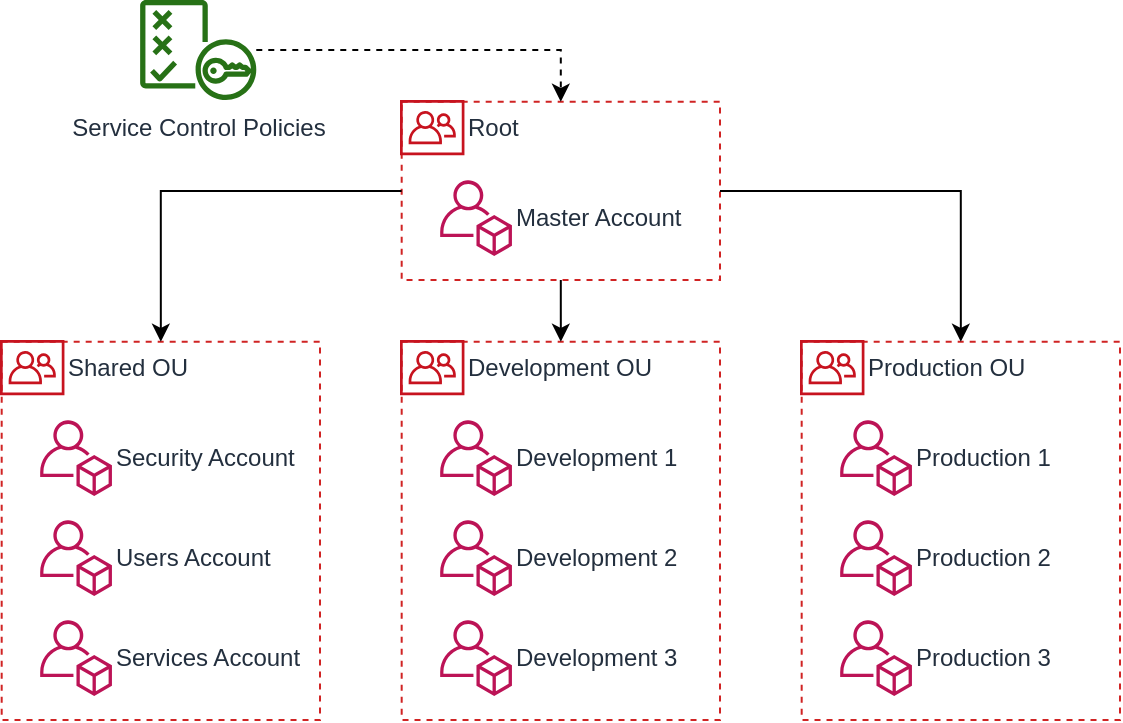 <mxfile version="12.4.2" type="device" pages="1"><diagram id="738souDxIs0EgxYUXimF" name="Page-1"><mxGraphModel dx="1058" dy="784" grid="1" gridSize="10" guides="1" tooltips="1" connect="1" arrows="1" fold="1" page="1" pageScale="1" pageWidth="827" pageHeight="1169" math="0" shadow="0"><root><mxCell id="0"/><mxCell id="1" parent="0"/><mxCell id="E6sshmU5EMfmFHQDnfiJ-13" value="" style="group" vertex="1" connectable="0" parent="1"><mxGeometry x="120" y="240" width="160" height="190" as="geometry"/></mxCell><mxCell id="E6sshmU5EMfmFHQDnfiJ-14" value="" style="fillColor=none;strokeColor=#D02323;dashed=1;verticalAlign=top;fontStyle=0;fontColor=#D02323;" vertex="1" parent="E6sshmU5EMfmFHQDnfiJ-13"><mxGeometry x="0.838" y="0.9" width="159.162" height="189.1" as="geometry"/></mxCell><mxCell id="E6sshmU5EMfmFHQDnfiJ-15" value="Shared OU" style="outlineConnect=0;fontColor=#232F3E;gradientColor=none;fillColor=#C7131F;strokeColor=none;dashed=0;verticalLabelPosition=middle;verticalAlign=middle;align=left;html=1;fontSize=12;fontStyle=0;aspect=fixed;pointerEvents=1;shape=mxgraph.aws4.organizations_organizational_unit;labelBackgroundColor=none;labelPosition=right;" vertex="1" parent="E6sshmU5EMfmFHQDnfiJ-13"><mxGeometry width="32.227" height="27.68" as="geometry"/></mxCell><mxCell id="E6sshmU5EMfmFHQDnfiJ-32" value="Security Account" style="outlineConnect=0;fontColor=#232F3E;gradientColor=none;fillColor=#BC1356;strokeColor=none;dashed=0;verticalLabelPosition=middle;verticalAlign=middle;align=left;html=1;fontSize=12;fontStyle=0;aspect=fixed;pointerEvents=1;shape=mxgraph.aws4.organizations_account;labelBackgroundColor=none;labelPosition=right;" vertex="1" parent="E6sshmU5EMfmFHQDnfiJ-13"><mxGeometry x="20" y="40" width="36.05" height="38" as="geometry"/></mxCell><mxCell id="E6sshmU5EMfmFHQDnfiJ-33" value="Users Account" style="outlineConnect=0;fontColor=#232F3E;gradientColor=none;fillColor=#BC1356;strokeColor=none;dashed=0;verticalLabelPosition=middle;verticalAlign=middle;align=left;html=1;fontSize=12;fontStyle=0;aspect=fixed;pointerEvents=1;shape=mxgraph.aws4.organizations_account;labelBackgroundColor=none;labelPosition=right;" vertex="1" parent="E6sshmU5EMfmFHQDnfiJ-13"><mxGeometry x="20" y="90" width="36.05" height="38" as="geometry"/></mxCell><mxCell id="E6sshmU5EMfmFHQDnfiJ-34" value="Services Account" style="outlineConnect=0;fontColor=#232F3E;gradientColor=none;fillColor=#BC1356;strokeColor=none;dashed=0;verticalLabelPosition=middle;verticalAlign=middle;align=left;html=1;fontSize=12;fontStyle=0;aspect=fixed;pointerEvents=1;shape=mxgraph.aws4.organizations_account;labelBackgroundColor=none;labelPosition=right;" vertex="1" parent="E6sshmU5EMfmFHQDnfiJ-13"><mxGeometry x="20" y="140" width="36.05" height="38" as="geometry"/></mxCell><mxCell id="E6sshmU5EMfmFHQDnfiJ-16" value="" style="group" vertex="1" connectable="0" parent="1"><mxGeometry x="320" y="240" width="160" height="190" as="geometry"/></mxCell><mxCell id="E6sshmU5EMfmFHQDnfiJ-17" value="" style="fillColor=none;strokeColor=#D02323;dashed=1;verticalAlign=top;fontStyle=0;fontColor=#D02323;" vertex="1" parent="E6sshmU5EMfmFHQDnfiJ-16"><mxGeometry x="0.838" y="0.9" width="159.162" height="189.1" as="geometry"/></mxCell><mxCell id="E6sshmU5EMfmFHQDnfiJ-18" value="Development OU" style="outlineConnect=0;fontColor=#232F3E;gradientColor=none;fillColor=#C7131F;strokeColor=none;dashed=0;verticalLabelPosition=middle;verticalAlign=middle;align=left;html=1;fontSize=12;fontStyle=0;aspect=fixed;pointerEvents=1;shape=mxgraph.aws4.organizations_organizational_unit;labelBackgroundColor=none;labelPosition=right;" vertex="1" parent="E6sshmU5EMfmFHQDnfiJ-16"><mxGeometry width="32.227" height="27.68" as="geometry"/></mxCell><mxCell id="E6sshmU5EMfmFHQDnfiJ-37" value="Development 1" style="outlineConnect=0;fontColor=#232F3E;gradientColor=none;fillColor=#BC1356;strokeColor=none;dashed=0;verticalLabelPosition=middle;verticalAlign=middle;align=left;html=1;fontSize=12;fontStyle=0;aspect=fixed;pointerEvents=1;shape=mxgraph.aws4.organizations_account;labelBackgroundColor=none;labelPosition=right;" vertex="1" parent="E6sshmU5EMfmFHQDnfiJ-16"><mxGeometry x="20" y="40" width="36.05" height="38" as="geometry"/></mxCell><mxCell id="E6sshmU5EMfmFHQDnfiJ-38" value="Development 2" style="outlineConnect=0;fontColor=#232F3E;gradientColor=none;fillColor=#BC1356;strokeColor=none;dashed=0;verticalLabelPosition=middle;verticalAlign=middle;align=left;html=1;fontSize=12;fontStyle=0;aspect=fixed;pointerEvents=1;shape=mxgraph.aws4.organizations_account;labelBackgroundColor=none;labelPosition=right;" vertex="1" parent="E6sshmU5EMfmFHQDnfiJ-16"><mxGeometry x="20" y="90" width="36.05" height="38" as="geometry"/></mxCell><mxCell id="E6sshmU5EMfmFHQDnfiJ-39" value="Development 3" style="outlineConnect=0;fontColor=#232F3E;gradientColor=none;fillColor=#BC1356;strokeColor=none;dashed=0;verticalLabelPosition=middle;verticalAlign=middle;align=left;html=1;fontSize=12;fontStyle=0;aspect=fixed;pointerEvents=1;shape=mxgraph.aws4.organizations_account;labelBackgroundColor=none;labelPosition=right;" vertex="1" parent="E6sshmU5EMfmFHQDnfiJ-16"><mxGeometry x="20" y="140" width="36.05" height="38" as="geometry"/></mxCell><mxCell id="E6sshmU5EMfmFHQDnfiJ-19" value="" style="group" vertex="1" connectable="0" parent="1"><mxGeometry x="520" y="240" width="160" height="190" as="geometry"/></mxCell><mxCell id="E6sshmU5EMfmFHQDnfiJ-20" value="" style="fillColor=none;strokeColor=#D02323;dashed=1;verticalAlign=top;fontStyle=0;fontColor=#D02323;" vertex="1" parent="E6sshmU5EMfmFHQDnfiJ-19"><mxGeometry x="0.838" y="0.9" width="159.162" height="189.1" as="geometry"/></mxCell><mxCell id="E6sshmU5EMfmFHQDnfiJ-21" value="Production OU" style="outlineConnect=0;fontColor=#232F3E;gradientColor=none;fillColor=#C7131F;strokeColor=none;dashed=0;verticalLabelPosition=middle;verticalAlign=middle;align=left;html=1;fontSize=12;fontStyle=0;aspect=fixed;pointerEvents=1;shape=mxgraph.aws4.organizations_organizational_unit;labelBackgroundColor=none;labelPosition=right;" vertex="1" parent="E6sshmU5EMfmFHQDnfiJ-19"><mxGeometry width="32.227" height="27.68" as="geometry"/></mxCell><mxCell id="E6sshmU5EMfmFHQDnfiJ-41" value="Production 1" style="outlineConnect=0;fontColor=#232F3E;gradientColor=none;fillColor=#BC1356;strokeColor=none;dashed=0;verticalLabelPosition=middle;verticalAlign=middle;align=left;html=1;fontSize=12;fontStyle=0;aspect=fixed;pointerEvents=1;shape=mxgraph.aws4.organizations_account;labelBackgroundColor=none;labelPosition=right;" vertex="1" parent="E6sshmU5EMfmFHQDnfiJ-19"><mxGeometry x="20" y="40" width="36.05" height="38" as="geometry"/></mxCell><mxCell id="E6sshmU5EMfmFHQDnfiJ-42" value="Production 2" style="outlineConnect=0;fontColor=#232F3E;gradientColor=none;fillColor=#BC1356;strokeColor=none;dashed=0;verticalLabelPosition=middle;verticalAlign=middle;align=left;html=1;fontSize=12;fontStyle=0;aspect=fixed;pointerEvents=1;shape=mxgraph.aws4.organizations_account;labelBackgroundColor=none;labelPosition=right;" vertex="1" parent="E6sshmU5EMfmFHQDnfiJ-19"><mxGeometry x="20" y="90" width="36.05" height="38" as="geometry"/></mxCell><mxCell id="E6sshmU5EMfmFHQDnfiJ-43" value="Production 3" style="outlineConnect=0;fontColor=#232F3E;gradientColor=none;fillColor=#BC1356;strokeColor=none;dashed=0;verticalLabelPosition=middle;verticalAlign=middle;align=left;html=1;fontSize=12;fontStyle=0;aspect=fixed;pointerEvents=1;shape=mxgraph.aws4.organizations_account;labelBackgroundColor=none;labelPosition=right;" vertex="1" parent="E6sshmU5EMfmFHQDnfiJ-19"><mxGeometry x="20" y="140" width="36.05" height="38" as="geometry"/></mxCell><mxCell id="E6sshmU5EMfmFHQDnfiJ-25" value="" style="group" vertex="1" connectable="0" parent="1"><mxGeometry x="320" y="120" width="160" height="90" as="geometry"/></mxCell><mxCell id="E6sshmU5EMfmFHQDnfiJ-23" value="" style="fillColor=none;strokeColor=#D02323;dashed=1;verticalAlign=top;fontStyle=0;fontColor=#D02323;" vertex="1" parent="E6sshmU5EMfmFHQDnfiJ-25"><mxGeometry x="0.84" y="0.9" width="159.16" height="89.1" as="geometry"/></mxCell><mxCell id="E6sshmU5EMfmFHQDnfiJ-24" value="Root" style="outlineConnect=0;fontColor=#232F3E;gradientColor=none;fillColor=#C7131F;strokeColor=none;dashed=0;verticalLabelPosition=middle;verticalAlign=middle;align=left;html=1;fontSize=12;fontStyle=0;aspect=fixed;pointerEvents=1;shape=mxgraph.aws4.organizations_organizational_unit;labelBackgroundColor=none;labelPosition=right;" vertex="1" parent="E6sshmU5EMfmFHQDnfiJ-25"><mxGeometry width="32.227" height="27.68" as="geometry"/></mxCell><mxCell id="E6sshmU5EMfmFHQDnfiJ-29" value="Master Account" style="outlineConnect=0;fontColor=#232F3E;gradientColor=none;fillColor=#BC1356;strokeColor=none;dashed=0;verticalLabelPosition=middle;verticalAlign=middle;align=left;html=1;fontSize=12;fontStyle=0;aspect=fixed;pointerEvents=1;shape=mxgraph.aws4.organizations_account;labelBackgroundColor=none;labelPosition=right;" vertex="1" parent="E6sshmU5EMfmFHQDnfiJ-25"><mxGeometry x="20" y="40" width="36.05" height="38" as="geometry"/></mxCell><mxCell id="E6sshmU5EMfmFHQDnfiJ-26" style="edgeStyle=orthogonalEdgeStyle;rounded=0;orthogonalLoop=1;jettySize=auto;html=1;entryX=0.5;entryY=0;entryDx=0;entryDy=0;fontColor=#D02323;" edge="1" parent="1" source="E6sshmU5EMfmFHQDnfiJ-23" target="E6sshmU5EMfmFHQDnfiJ-17"><mxGeometry relative="1" as="geometry"/></mxCell><mxCell id="E6sshmU5EMfmFHQDnfiJ-27" style="edgeStyle=orthogonalEdgeStyle;rounded=0;orthogonalLoop=1;jettySize=auto;html=1;entryX=0.5;entryY=0;entryDx=0;entryDy=0;fontColor=#D02323;" edge="1" parent="1" source="E6sshmU5EMfmFHQDnfiJ-23" target="E6sshmU5EMfmFHQDnfiJ-20"><mxGeometry relative="1" as="geometry"/></mxCell><mxCell id="E6sshmU5EMfmFHQDnfiJ-28" style="edgeStyle=orthogonalEdgeStyle;rounded=0;orthogonalLoop=1;jettySize=auto;html=1;entryX=0.5;entryY=0;entryDx=0;entryDy=0;fontColor=#D02323;" edge="1" parent="1" source="E6sshmU5EMfmFHQDnfiJ-23" target="E6sshmU5EMfmFHQDnfiJ-14"><mxGeometry relative="1" as="geometry"/></mxCell><mxCell id="E6sshmU5EMfmFHQDnfiJ-50" style="edgeStyle=orthogonalEdgeStyle;rounded=0;orthogonalLoop=1;jettySize=auto;html=1;fontColor=#D02323;dashed=1;" edge="1" parent="1" source="E6sshmU5EMfmFHQDnfiJ-49" target="E6sshmU5EMfmFHQDnfiJ-23"><mxGeometry relative="1" as="geometry"/></mxCell><mxCell id="E6sshmU5EMfmFHQDnfiJ-49" value="Service Control Policies" style="outlineConnect=0;fontColor=#232F3E;gradientColor=none;fillColor=#277116;strokeColor=none;dashed=0;verticalLabelPosition=bottom;verticalAlign=top;align=center;html=1;fontSize=12;fontStyle=0;aspect=fixed;pointerEvents=1;shape=mxgraph.aws4.policy;labelBackgroundColor=none;" vertex="1" parent="1"><mxGeometry x="190" y="70" width="58.21" height="50" as="geometry"/></mxCell></root></mxGraphModel></diagram></mxfile>